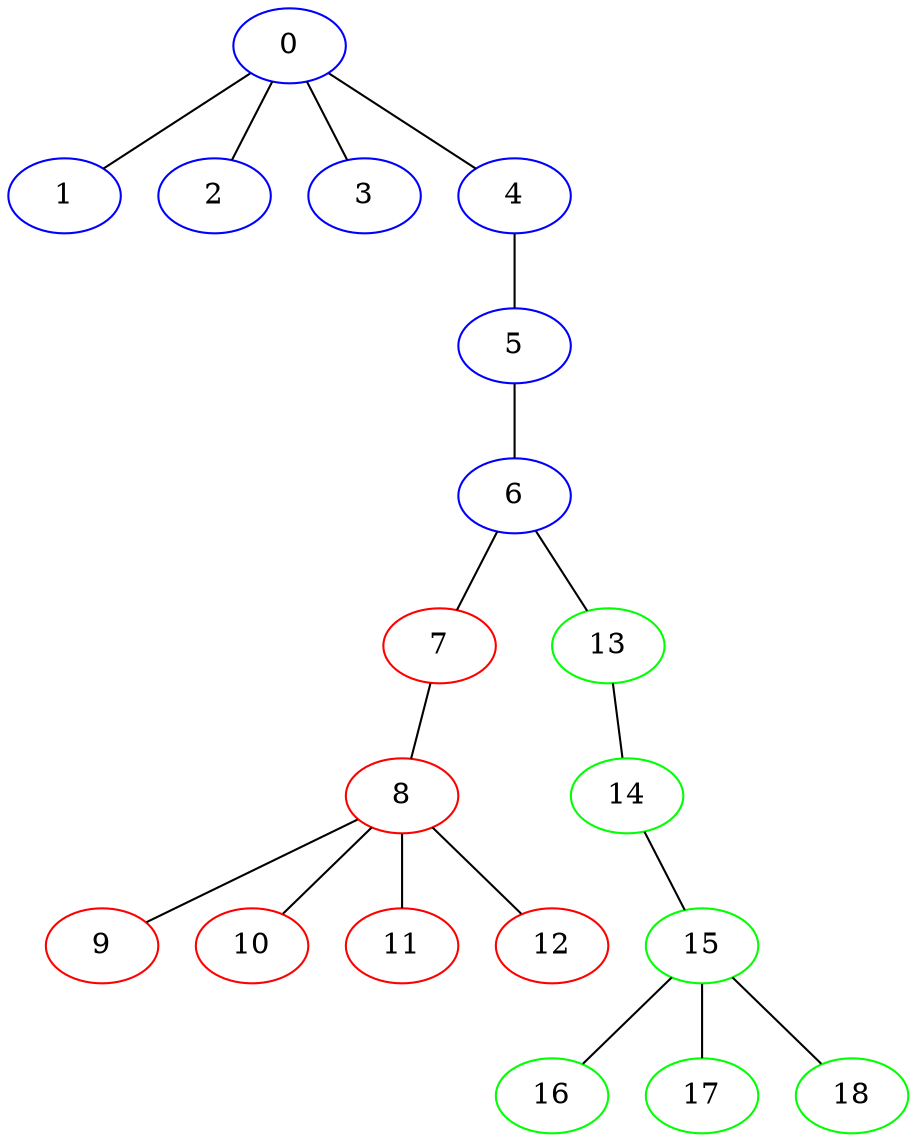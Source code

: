 strict graph G {
0 [color=blue];
1 [color=blue];
2 [color=blue];
3 [color=blue];
4 [color=blue];
5 [color=blue];
6 [color=blue];
7 [color=red];
8 [color=red];
9 [color=red];
10 [color=red];
11 [color=red];
12 [color=red];
13 [color=green];
14 [color=green];
15 [color=green];
16 [color=green];
17 [color=green];
18 [color=green];
0 -- 1;
0 -- 2;
0 -- 3;
0 -- 4;
4 -- 5;
5 -- 6;
6 -- 13;
6 -- 7;
7 -- 8;
8 -- 9;
8 -- 10;
8 -- 11;
8 -- 12;
13 -- 14;
14 -- 15;
15 -- 16;
15 -- 17;
15 -- 18;
}

